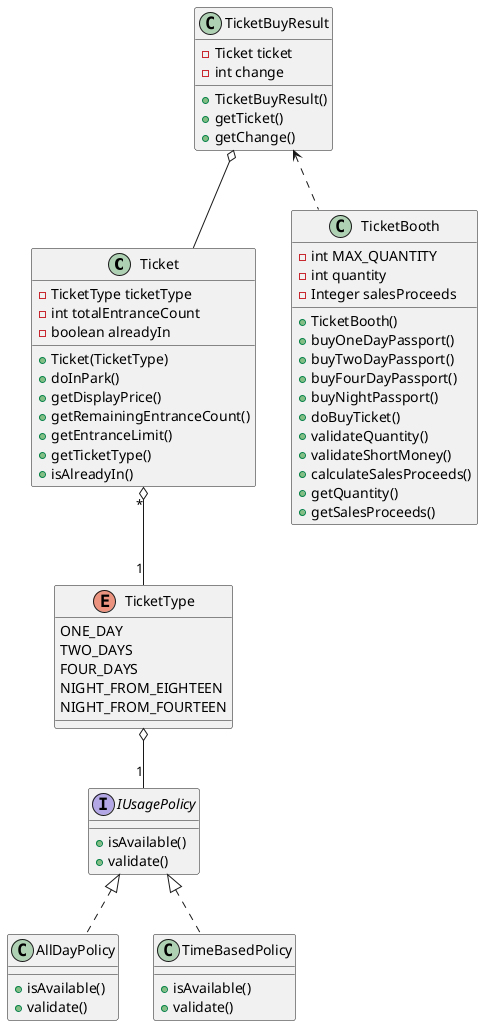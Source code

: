 @startuml

class Ticket {
    - TicketType ticketType
    - int totalEntranceCount
    - boolean alreadyIn
    + Ticket(TicketType)
    + doInPark()
    + getDisplayPrice()
    + getRemainingEntranceCount()
    + getEntranceLimit()
    + getTicketType()
    + isAlreadyIn()
}

enum TicketType {
    ONE_DAY
    TWO_DAYS
    FOUR_DAYS
    NIGHT_FROM_EIGHTEEN
    NIGHT_FROM_FOURTEEN
}

class TicketBuyResult {
    - Ticket ticket
    - int change
    + TicketBuyResult()
    + getTicket()
    + getChange()
}

class TicketBooth {
    - int MAX_QUANTITY
    - int quantity
    - Integer salesProceeds
    + TicketBooth()
    + buyOneDayPassport()
    + buyTwoDayPassport()
    + buyFourDayPassport()
    + buyNightPassport()
    + doBuyTicket()
    + validateQuantity()
    + validateShortMoney()
    + calculateSalesProceeds()
    + getQuantity()
    + getSalesProceeds()
}

interface IUsagePolicy {
    + isAvailable()
    + validate()
}

class AllDayPolicy {
    + isAvailable()
    + validate()
}

class TimeBasedPolicy {
    + isAvailable()
    + validate()
}

TicketBuyResult <.. TicketBooth
TicketBuyResult o-- Ticket
Ticket "*" o-- "1" TicketType
TicketType o-- "1" IUsagePolicy
IUsagePolicy <|.. AllDayPolicy
IUsagePolicy <|.. TimeBasedPolicy